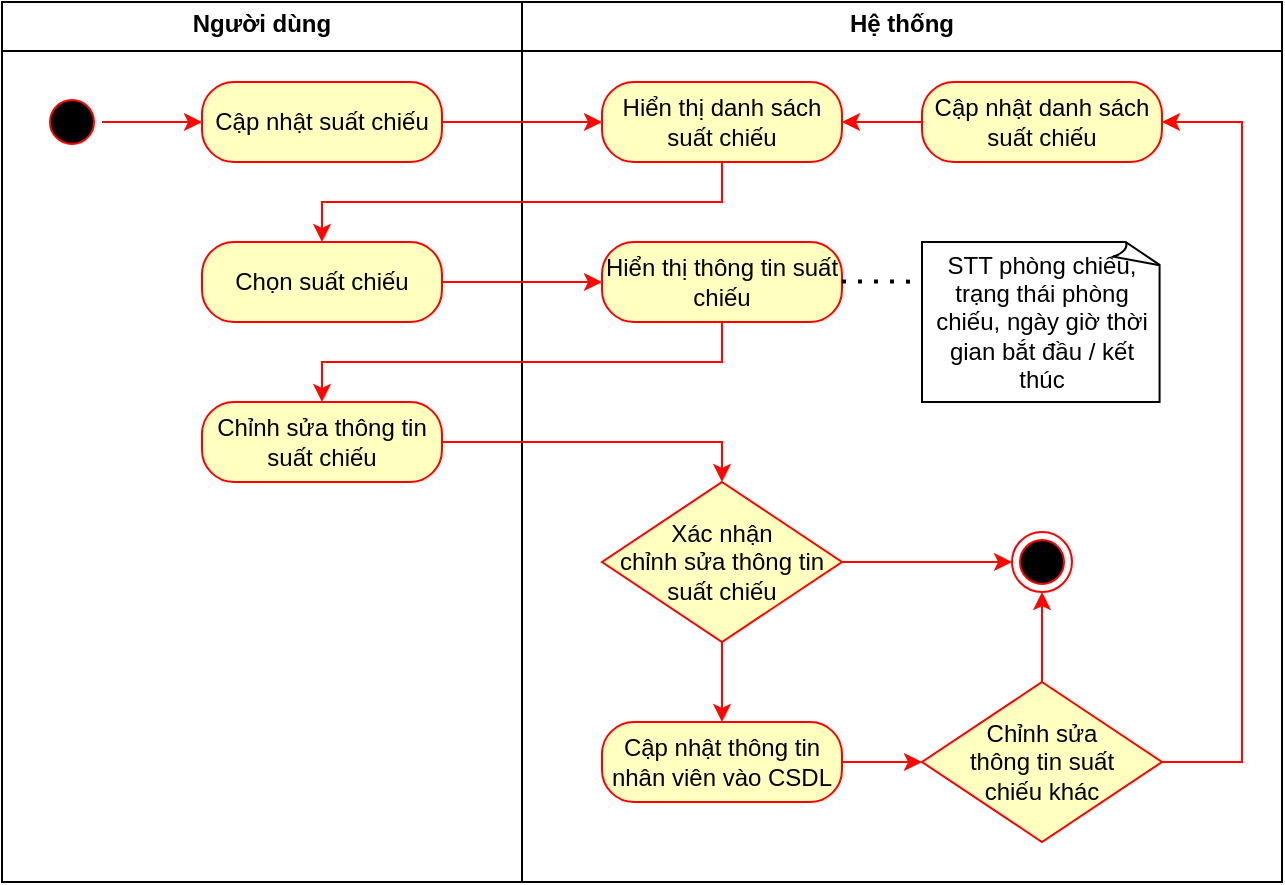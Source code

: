 <mxfile version="26.0.7">
  <diagram name="Page-1" id="gM6A2SAk7b7OR7F0AIPG">
    <mxGraphModel dx="673" dy="288" grid="1" gridSize="10" guides="1" tooltips="1" connect="1" arrows="1" fold="1" page="1" pageScale="1" pageWidth="850" pageHeight="1100" math="0" shadow="0">
      <root>
        <mxCell id="0" />
        <mxCell id="1" parent="0" />
        <mxCell id="LBbw3lxkwzRhqkfQi1AQ-1" value="&lt;p style=&quot;margin:0px;margin-top:4px;text-align:center;&quot;&gt;&lt;b&gt;Hệ thống&lt;/b&gt;&lt;/p&gt;&lt;hr size=&quot;1&quot; style=&quot;border-style:solid;&quot;&gt;&lt;div style=&quot;height:2px;&quot;&gt;&lt;/div&gt;" style="verticalAlign=top;align=left;overflow=fill;html=1;whiteSpace=wrap;" vertex="1" parent="1">
          <mxGeometry x="260" width="380" height="440" as="geometry" />
        </mxCell>
        <mxCell id="LBbw3lxkwzRhqkfQi1AQ-2" value="&lt;p style=&quot;margin:0px;margin-top:4px;text-align:center;&quot;&gt;&lt;b&gt;Người dùng&lt;/b&gt;&lt;/p&gt;&lt;hr size=&quot;1&quot; style=&quot;border-style:solid;&quot;&gt;&lt;div style=&quot;height:2px;&quot;&gt;&lt;/div&gt;" style="verticalAlign=top;align=left;overflow=fill;html=1;whiteSpace=wrap;" vertex="1" parent="1">
          <mxGeometry width="260" height="440" as="geometry" />
        </mxCell>
        <mxCell id="LBbw3lxkwzRhqkfQi1AQ-3" value="" style="ellipse;html=1;shape=startState;fillColor=#000000;strokeColor=#ff0000;" vertex="1" parent="1">
          <mxGeometry x="20" y="45" width="30" height="30" as="geometry" />
        </mxCell>
        <mxCell id="LBbw3lxkwzRhqkfQi1AQ-4" value="" style="edgeStyle=orthogonalEdgeStyle;rounded=0;orthogonalLoop=1;jettySize=auto;html=1;strokeColor=#FF0500;" edge="1" parent="1" source="LBbw3lxkwzRhqkfQi1AQ-3" target="LBbw3lxkwzRhqkfQi1AQ-6">
          <mxGeometry relative="1" as="geometry" />
        </mxCell>
        <mxCell id="LBbw3lxkwzRhqkfQi1AQ-5" value="" style="edgeStyle=orthogonalEdgeStyle;rounded=0;orthogonalLoop=1;jettySize=auto;html=1;strokeColor=#FF0500;" edge="1" parent="1" source="LBbw3lxkwzRhqkfQi1AQ-6" target="LBbw3lxkwzRhqkfQi1AQ-8">
          <mxGeometry relative="1" as="geometry" />
        </mxCell>
        <mxCell id="LBbw3lxkwzRhqkfQi1AQ-6" value="Cập nhật suất chiếu" style="rounded=1;whiteSpace=wrap;html=1;arcSize=40;fontColor=#000000;fillColor=#ffffc0;strokeColor=#ff0000;" vertex="1" parent="1">
          <mxGeometry x="100" y="40" width="120" height="40" as="geometry" />
        </mxCell>
        <mxCell id="LBbw3lxkwzRhqkfQi1AQ-7" style="edgeStyle=orthogonalEdgeStyle;rounded=0;orthogonalLoop=1;jettySize=auto;html=1;entryX=0.5;entryY=0;entryDx=0;entryDy=0;strokeColor=#FF0500;" edge="1" parent="1" source="LBbw3lxkwzRhqkfQi1AQ-8" target="LBbw3lxkwzRhqkfQi1AQ-10">
          <mxGeometry relative="1" as="geometry">
            <Array as="points">
              <mxPoint x="360" y="100" />
              <mxPoint x="160" y="100" />
            </Array>
          </mxGeometry>
        </mxCell>
        <mxCell id="LBbw3lxkwzRhqkfQi1AQ-8" value="Hiển thị danh sách suất chiếu" style="rounded=1;whiteSpace=wrap;html=1;arcSize=40;fontColor=#000000;fillColor=#ffffc0;strokeColor=#ff0000;" vertex="1" parent="1">
          <mxGeometry x="300" y="40" width="120" height="40" as="geometry" />
        </mxCell>
        <mxCell id="LBbw3lxkwzRhqkfQi1AQ-9" value="" style="edgeStyle=orthogonalEdgeStyle;rounded=0;orthogonalLoop=1;jettySize=auto;html=1;strokeColor=#FF0500;" edge="1" parent="1" source="LBbw3lxkwzRhqkfQi1AQ-10" target="LBbw3lxkwzRhqkfQi1AQ-15">
          <mxGeometry relative="1" as="geometry" />
        </mxCell>
        <mxCell id="LBbw3lxkwzRhqkfQi1AQ-10" value="Chọn suất chiếu" style="rounded=1;whiteSpace=wrap;html=1;arcSize=40;fontColor=#000000;fillColor=#ffffc0;strokeColor=#ff0000;" vertex="1" parent="1">
          <mxGeometry x="100" y="120" width="120" height="40" as="geometry" />
        </mxCell>
        <mxCell id="LBbw3lxkwzRhqkfQi1AQ-11" value="STT phòng chiếu&lt;span style=&quot;color: light-dark(rgb(0, 0, 0), rgb(255, 255, 255)); background-color: transparent;&quot;&gt;, trạng thái phòng chiếu, ngày giờ thời gian bắt đầu / kết thúc&lt;/span&gt;" style="whiteSpace=wrap;html=1;shape=mxgraph.basic.document;align=center;" vertex="1" parent="1">
          <mxGeometry x="460" y="120" width="120" height="80" as="geometry" />
        </mxCell>
        <mxCell id="LBbw3lxkwzRhqkfQi1AQ-12" style="edgeStyle=orthogonalEdgeStyle;rounded=0;orthogonalLoop=1;jettySize=auto;html=1;entryX=0.5;entryY=0;entryDx=0;entryDy=0;strokeColor=#FF0500;" edge="1" parent="1" source="LBbw3lxkwzRhqkfQi1AQ-13" target="LBbw3lxkwzRhqkfQi1AQ-18">
          <mxGeometry relative="1" as="geometry" />
        </mxCell>
        <mxCell id="LBbw3lxkwzRhqkfQi1AQ-13" value="Chỉnh sửa thông tin suất chiếu" style="rounded=1;whiteSpace=wrap;html=1;arcSize=40;fontColor=#000000;fillColor=#ffffc0;strokeColor=#ff0000;" vertex="1" parent="1">
          <mxGeometry x="100" y="200" width="120" height="40" as="geometry" />
        </mxCell>
        <mxCell id="LBbw3lxkwzRhqkfQi1AQ-14" style="edgeStyle=orthogonalEdgeStyle;rounded=0;orthogonalLoop=1;jettySize=auto;html=1;entryX=0.5;entryY=0;entryDx=0;entryDy=0;strokeColor=#FF0500;" edge="1" parent="1" source="LBbw3lxkwzRhqkfQi1AQ-15" target="LBbw3lxkwzRhqkfQi1AQ-13">
          <mxGeometry relative="1" as="geometry">
            <mxPoint x="210" y="190" as="targetPoint" />
            <Array as="points">
              <mxPoint x="360" y="180" />
              <mxPoint x="160" y="180" />
            </Array>
          </mxGeometry>
        </mxCell>
        <mxCell id="LBbw3lxkwzRhqkfQi1AQ-15" value="Hiển thị thông tin suất chiếu" style="rounded=1;whiteSpace=wrap;html=1;arcSize=40;fontColor=#000000;fillColor=#ffffc0;strokeColor=#ff0000;" vertex="1" parent="1">
          <mxGeometry x="300" y="120" width="120" height="40" as="geometry" />
        </mxCell>
        <mxCell id="LBbw3lxkwzRhqkfQi1AQ-16" value="" style="edgeStyle=orthogonalEdgeStyle;rounded=0;orthogonalLoop=1;jettySize=auto;html=1;strokeColor=#FF0500;" edge="1" parent="1" source="LBbw3lxkwzRhqkfQi1AQ-18" target="LBbw3lxkwzRhqkfQi1AQ-20">
          <mxGeometry relative="1" as="geometry" />
        </mxCell>
        <mxCell id="LBbw3lxkwzRhqkfQi1AQ-17" value="" style="edgeStyle=orthogonalEdgeStyle;rounded=0;orthogonalLoop=1;jettySize=auto;html=1;strokeColor=#FF0500;" edge="1" parent="1" source="LBbw3lxkwzRhqkfQi1AQ-18" target="LBbw3lxkwzRhqkfQi1AQ-26">
          <mxGeometry relative="1" as="geometry" />
        </mxCell>
        <mxCell id="LBbw3lxkwzRhqkfQi1AQ-18" value="Xác nhận&lt;br&gt;chỉnh sửa thông tin&lt;br&gt;suất chiếu" style="rhombus;whiteSpace=wrap;html=1;fontColor=#000000;fillColor=#ffffc0;strokeColor=#FF0000;" vertex="1" parent="1">
          <mxGeometry x="300" y="240" width="120" height="80" as="geometry" />
        </mxCell>
        <mxCell id="LBbw3lxkwzRhqkfQi1AQ-19" value="" style="edgeStyle=orthogonalEdgeStyle;rounded=0;orthogonalLoop=1;jettySize=auto;html=1;strokeColor=#FF0500;" edge="1" parent="1" source="LBbw3lxkwzRhqkfQi1AQ-20" target="LBbw3lxkwzRhqkfQi1AQ-23">
          <mxGeometry relative="1" as="geometry" />
        </mxCell>
        <mxCell id="LBbw3lxkwzRhqkfQi1AQ-20" value="Cập nhật thông tin nhân viên vào CSDL" style="rounded=1;whiteSpace=wrap;html=1;arcSize=40;fontColor=#000000;fillColor=#ffffc0;strokeColor=#ff0000;" vertex="1" parent="1">
          <mxGeometry x="300" y="360" width="120" height="40" as="geometry" />
        </mxCell>
        <mxCell id="LBbw3lxkwzRhqkfQi1AQ-22" value="" style="edgeStyle=orthogonalEdgeStyle;rounded=0;orthogonalLoop=1;jettySize=auto;html=1;strokeColor=#FF0500;" edge="1" parent="1" source="LBbw3lxkwzRhqkfQi1AQ-23" target="LBbw3lxkwzRhqkfQi1AQ-26">
          <mxGeometry relative="1" as="geometry" />
        </mxCell>
        <mxCell id="LBbw3lxkwzRhqkfQi1AQ-28" style="edgeStyle=orthogonalEdgeStyle;rounded=0;orthogonalLoop=1;jettySize=auto;html=1;entryX=1;entryY=0.5;entryDx=0;entryDy=0;strokeColor=light-dark(#FF0500,#FFFFFF);" edge="1" parent="1" source="LBbw3lxkwzRhqkfQi1AQ-23" target="LBbw3lxkwzRhqkfQi1AQ-25">
          <mxGeometry relative="1" as="geometry">
            <Array as="points">
              <mxPoint x="620" y="380" />
              <mxPoint x="620" y="60" />
            </Array>
          </mxGeometry>
        </mxCell>
        <mxCell id="LBbw3lxkwzRhqkfQi1AQ-23" value="Chỉnh sửa&lt;br&gt;thông tin suất chiếu&amp;nbsp;khác" style="rhombus;whiteSpace=wrap;html=1;fontColor=#000000;fillColor=#ffffc0;strokeColor=#FF0000;" vertex="1" parent="1">
          <mxGeometry x="460" y="340" width="120" height="80" as="geometry" />
        </mxCell>
        <mxCell id="LBbw3lxkwzRhqkfQi1AQ-24" value="" style="edgeStyle=orthogonalEdgeStyle;rounded=0;orthogonalLoop=1;jettySize=auto;html=1;strokeColor=light-dark(#FF0500,#FFFFFF);" edge="1" parent="1" source="LBbw3lxkwzRhqkfQi1AQ-25" target="LBbw3lxkwzRhqkfQi1AQ-8">
          <mxGeometry relative="1" as="geometry" />
        </mxCell>
        <mxCell id="LBbw3lxkwzRhqkfQi1AQ-25" value="Cập nhật danh sách&lt;br&gt;suất chiếu" style="rounded=1;whiteSpace=wrap;html=1;arcSize=40;fontColor=#000000;fillColor=#ffffc0;strokeColor=#ff0000;" vertex="1" parent="1">
          <mxGeometry x="460" y="40" width="120" height="40" as="geometry" />
        </mxCell>
        <mxCell id="LBbw3lxkwzRhqkfQi1AQ-26" value="" style="ellipse;html=1;shape=endState;fillColor=#000000;strokeColor=#ff0000;" vertex="1" parent="1">
          <mxGeometry x="505" y="265" width="30" height="30" as="geometry" />
        </mxCell>
        <mxCell id="LBbw3lxkwzRhqkfQi1AQ-27" value="" style="endArrow=none;dashed=1;html=1;dashPattern=1 3;strokeWidth=2;rounded=0;" edge="1" parent="1">
          <mxGeometry width="50" height="50" relative="1" as="geometry">
            <mxPoint x="420" y="139.71" as="sourcePoint" />
            <mxPoint x="460" y="140" as="targetPoint" />
            <Array as="points">
              <mxPoint x="450" y="139.71" />
            </Array>
          </mxGeometry>
        </mxCell>
      </root>
    </mxGraphModel>
  </diagram>
</mxfile>
